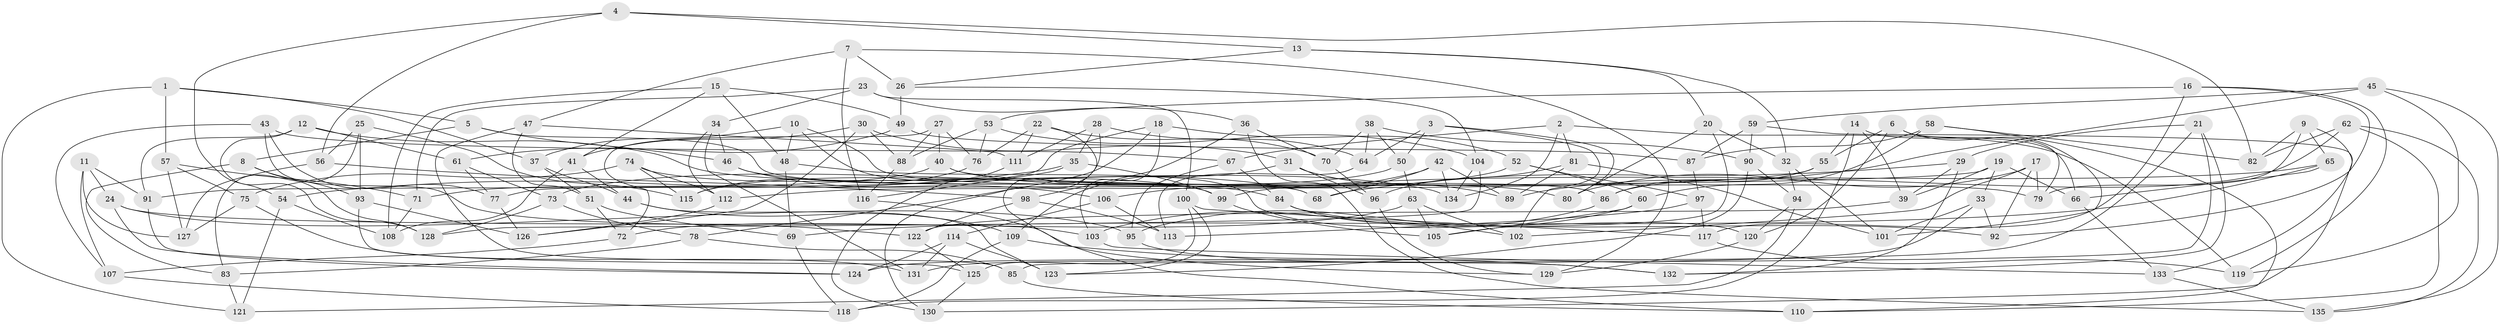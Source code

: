 // Generated by graph-tools (version 1.1) at 2025/16/03/09/25 04:16:18]
// undirected, 135 vertices, 270 edges
graph export_dot {
graph [start="1"]
  node [color=gray90,style=filled];
  1;
  2;
  3;
  4;
  5;
  6;
  7;
  8;
  9;
  10;
  11;
  12;
  13;
  14;
  15;
  16;
  17;
  18;
  19;
  20;
  21;
  22;
  23;
  24;
  25;
  26;
  27;
  28;
  29;
  30;
  31;
  32;
  33;
  34;
  35;
  36;
  37;
  38;
  39;
  40;
  41;
  42;
  43;
  44;
  45;
  46;
  47;
  48;
  49;
  50;
  51;
  52;
  53;
  54;
  55;
  56;
  57;
  58;
  59;
  60;
  61;
  62;
  63;
  64;
  65;
  66;
  67;
  68;
  69;
  70;
  71;
  72;
  73;
  74;
  75;
  76;
  77;
  78;
  79;
  80;
  81;
  82;
  83;
  84;
  85;
  86;
  87;
  88;
  89;
  90;
  91;
  92;
  93;
  94;
  95;
  96;
  97;
  98;
  99;
  100;
  101;
  102;
  103;
  104;
  105;
  106;
  107;
  108;
  109;
  110;
  111;
  112;
  113;
  114;
  115;
  116;
  117;
  118;
  119;
  120;
  121;
  122;
  123;
  124;
  125;
  126;
  127;
  128;
  129;
  130;
  131;
  132;
  133;
  134;
  135;
  1 -- 57;
  1 -- 5;
  1 -- 121;
  1 -- 37;
  2 -- 119;
  2 -- 134;
  2 -- 67;
  2 -- 81;
  3 -- 80;
  3 -- 64;
  3 -- 50;
  3 -- 102;
  4 -- 13;
  4 -- 82;
  4 -- 56;
  4 -- 54;
  5 -- 8;
  5 -- 68;
  5 -- 46;
  6 -- 55;
  6 -- 79;
  6 -- 120;
  6 -- 101;
  7 -- 129;
  7 -- 47;
  7 -- 26;
  7 -- 116;
  8 -- 83;
  8 -- 93;
  8 -- 128;
  9 -- 133;
  9 -- 79;
  9 -- 82;
  9 -- 65;
  10 -- 120;
  10 -- 86;
  10 -- 37;
  10 -- 48;
  11 -- 91;
  11 -- 127;
  11 -- 24;
  11 -- 107;
  12 -- 128;
  12 -- 61;
  12 -- 134;
  12 -- 91;
  13 -- 20;
  13 -- 26;
  13 -- 32;
  14 -- 66;
  14 -- 55;
  14 -- 118;
  14 -- 39;
  15 -- 49;
  15 -- 48;
  15 -- 41;
  15 -- 108;
  16 -- 117;
  16 -- 92;
  16 -- 119;
  16 -- 53;
  17 -- 102;
  17 -- 79;
  17 -- 92;
  17 -- 80;
  18 -- 103;
  18 -- 77;
  18 -- 78;
  18 -- 52;
  19 -- 39;
  19 -- 91;
  19 -- 66;
  19 -- 33;
  20 -- 80;
  20 -- 32;
  20 -- 105;
  21 -- 124;
  21 -- 132;
  21 -- 29;
  21 -- 85;
  22 -- 70;
  22 -- 111;
  22 -- 110;
  22 -- 76;
  23 -- 34;
  23 -- 100;
  23 -- 71;
  23 -- 36;
  24 -- 95;
  24 -- 103;
  24 -- 124;
  25 -- 56;
  25 -- 83;
  25 -- 115;
  25 -- 93;
  26 -- 104;
  26 -- 49;
  27 -- 88;
  27 -- 76;
  27 -- 40;
  27 -- 72;
  28 -- 111;
  28 -- 130;
  28 -- 35;
  28 -- 64;
  29 -- 132;
  29 -- 68;
  29 -- 39;
  30 -- 126;
  30 -- 88;
  30 -- 31;
  30 -- 41;
  31 -- 109;
  31 -- 96;
  31 -- 89;
  32 -- 101;
  32 -- 94;
  33 -- 92;
  33 -- 131;
  33 -- 101;
  34 -- 46;
  34 -- 131;
  34 -- 112;
  35 -- 99;
  35 -- 116;
  35 -- 54;
  36 -- 98;
  36 -- 135;
  36 -- 70;
  37 -- 51;
  37 -- 44;
  38 -- 90;
  38 -- 64;
  38 -- 50;
  38 -- 70;
  39 -- 122;
  40 -- 80;
  40 -- 79;
  40 -- 71;
  41 -- 44;
  41 -- 108;
  42 -- 106;
  42 -- 89;
  42 -- 134;
  42 -- 68;
  43 -- 107;
  43 -- 122;
  43 -- 77;
  43 -- 67;
  44 -- 109;
  44 -- 123;
  45 -- 89;
  45 -- 59;
  45 -- 135;
  45 -- 119;
  46 -- 106;
  46 -- 84;
  47 -- 85;
  47 -- 111;
  47 -- 51;
  48 -- 68;
  48 -- 69;
  49 -- 87;
  49 -- 61;
  50 -- 115;
  50 -- 63;
  51 -- 69;
  51 -- 72;
  52 -- 97;
  52 -- 73;
  52 -- 60;
  53 -- 104;
  53 -- 88;
  53 -- 76;
  54 -- 121;
  54 -- 108;
  55 -- 112;
  55 -- 86;
  56 -- 127;
  56 -- 98;
  57 -- 71;
  57 -- 75;
  57 -- 127;
  58 -- 87;
  58 -- 110;
  58 -- 60;
  58 -- 82;
  59 -- 130;
  59 -- 87;
  59 -- 90;
  60 -- 95;
  60 -- 105;
  61 -- 77;
  61 -- 73;
  62 -- 110;
  62 -- 135;
  62 -- 82;
  62 -- 86;
  63 -- 105;
  63 -- 102;
  63 -- 72;
  64 -- 113;
  65 -- 69;
  65 -- 66;
  65 -- 99;
  66 -- 133;
  67 -- 95;
  67 -- 84;
  69 -- 118;
  70 -- 96;
  71 -- 108;
  72 -- 107;
  73 -- 128;
  73 -- 78;
  74 -- 112;
  74 -- 75;
  74 -- 99;
  74 -- 115;
  75 -- 127;
  75 -- 131;
  76 -- 115;
  77 -- 126;
  78 -- 85;
  78 -- 83;
  81 -- 96;
  81 -- 89;
  81 -- 101;
  83 -- 121;
  84 -- 92;
  84 -- 102;
  85 -- 110;
  86 -- 103;
  87 -- 97;
  88 -- 116;
  90 -- 94;
  90 -- 123;
  91 -- 124;
  93 -- 126;
  93 -- 125;
  94 -- 120;
  94 -- 121;
  95 -- 132;
  96 -- 129;
  97 -- 113;
  97 -- 117;
  98 -- 122;
  98 -- 113;
  99 -- 105;
  100 -- 123;
  100 -- 125;
  100 -- 117;
  103 -- 133;
  104 -- 134;
  104 -- 128;
  106 -- 113;
  106 -- 114;
  107 -- 118;
  109 -- 118;
  109 -- 132;
  111 -- 130;
  112 -- 126;
  114 -- 124;
  114 -- 131;
  114 -- 123;
  116 -- 129;
  117 -- 119;
  120 -- 129;
  122 -- 125;
  125 -- 130;
  133 -- 135;
}
